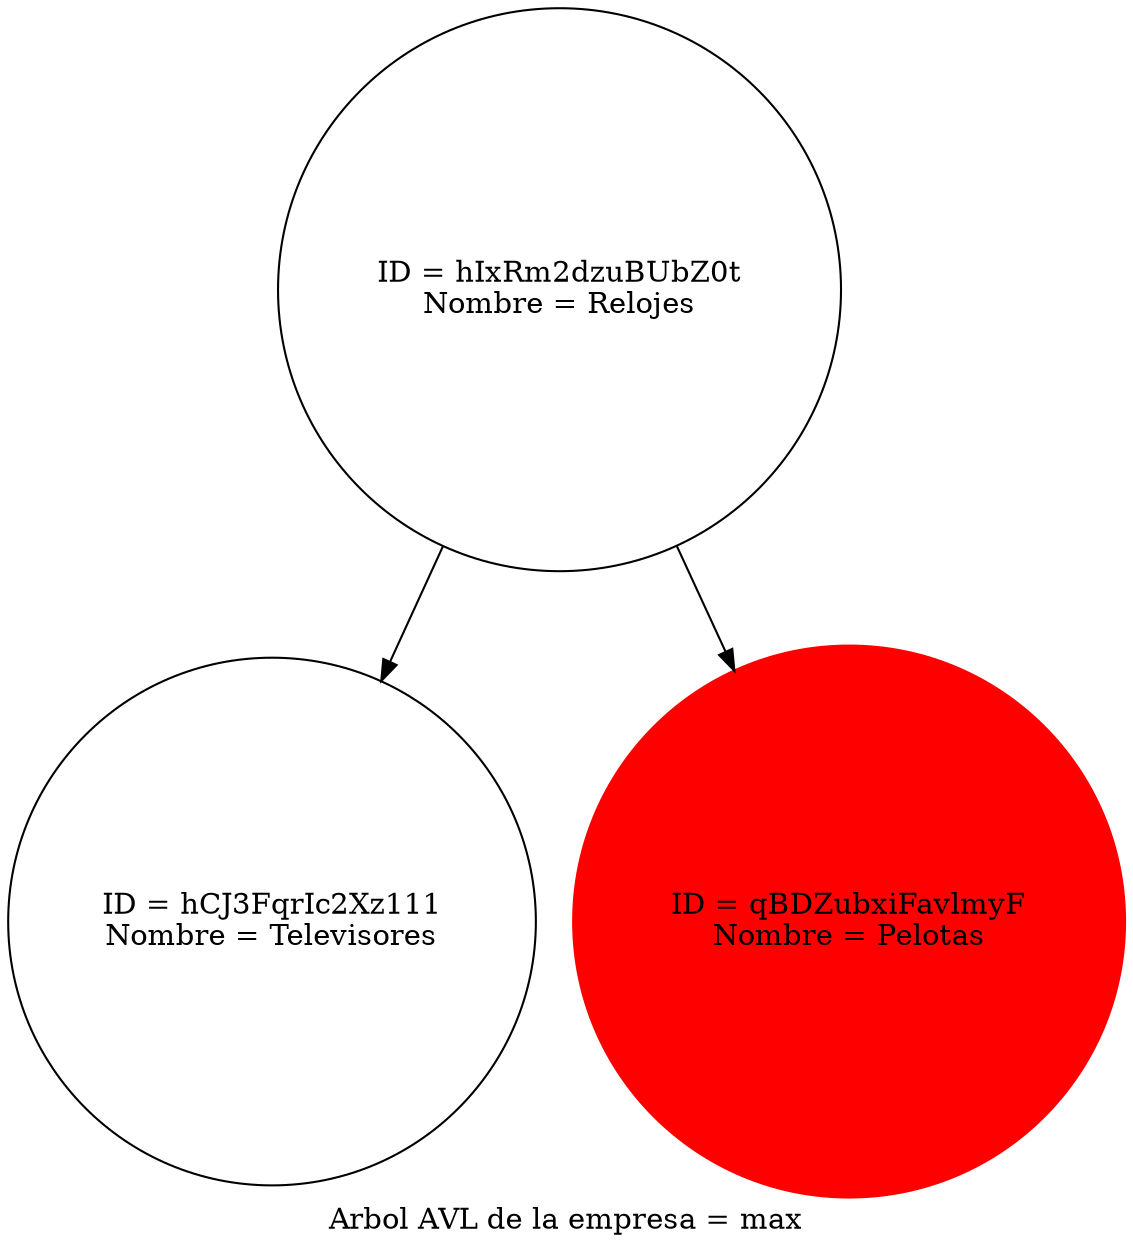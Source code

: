 digraph AVLTree {
	label="Arbol AVL de la empresa = max";
    node [shape=circle];
    "hIxRm2dzuBUbZ0t" [label="ID = hIxRm2dzuBUbZ0t\nNombre = Relojes"];
    "hIxRm2dzuBUbZ0t" -> "hCJ3FqrIc2Xz111";
    "hCJ3FqrIc2Xz111" [label="ID = hCJ3FqrIc2Xz111\nNombre = Televisores"];
    "hIxRm2dzuBUbZ0t" -> "qBDZubxiFavlmyF";
    "qBDZubxiFavlmyF" [color= red, style=filled label="ID = qBDZubxiFavlmyF\nNombre = Pelotas"];
}
